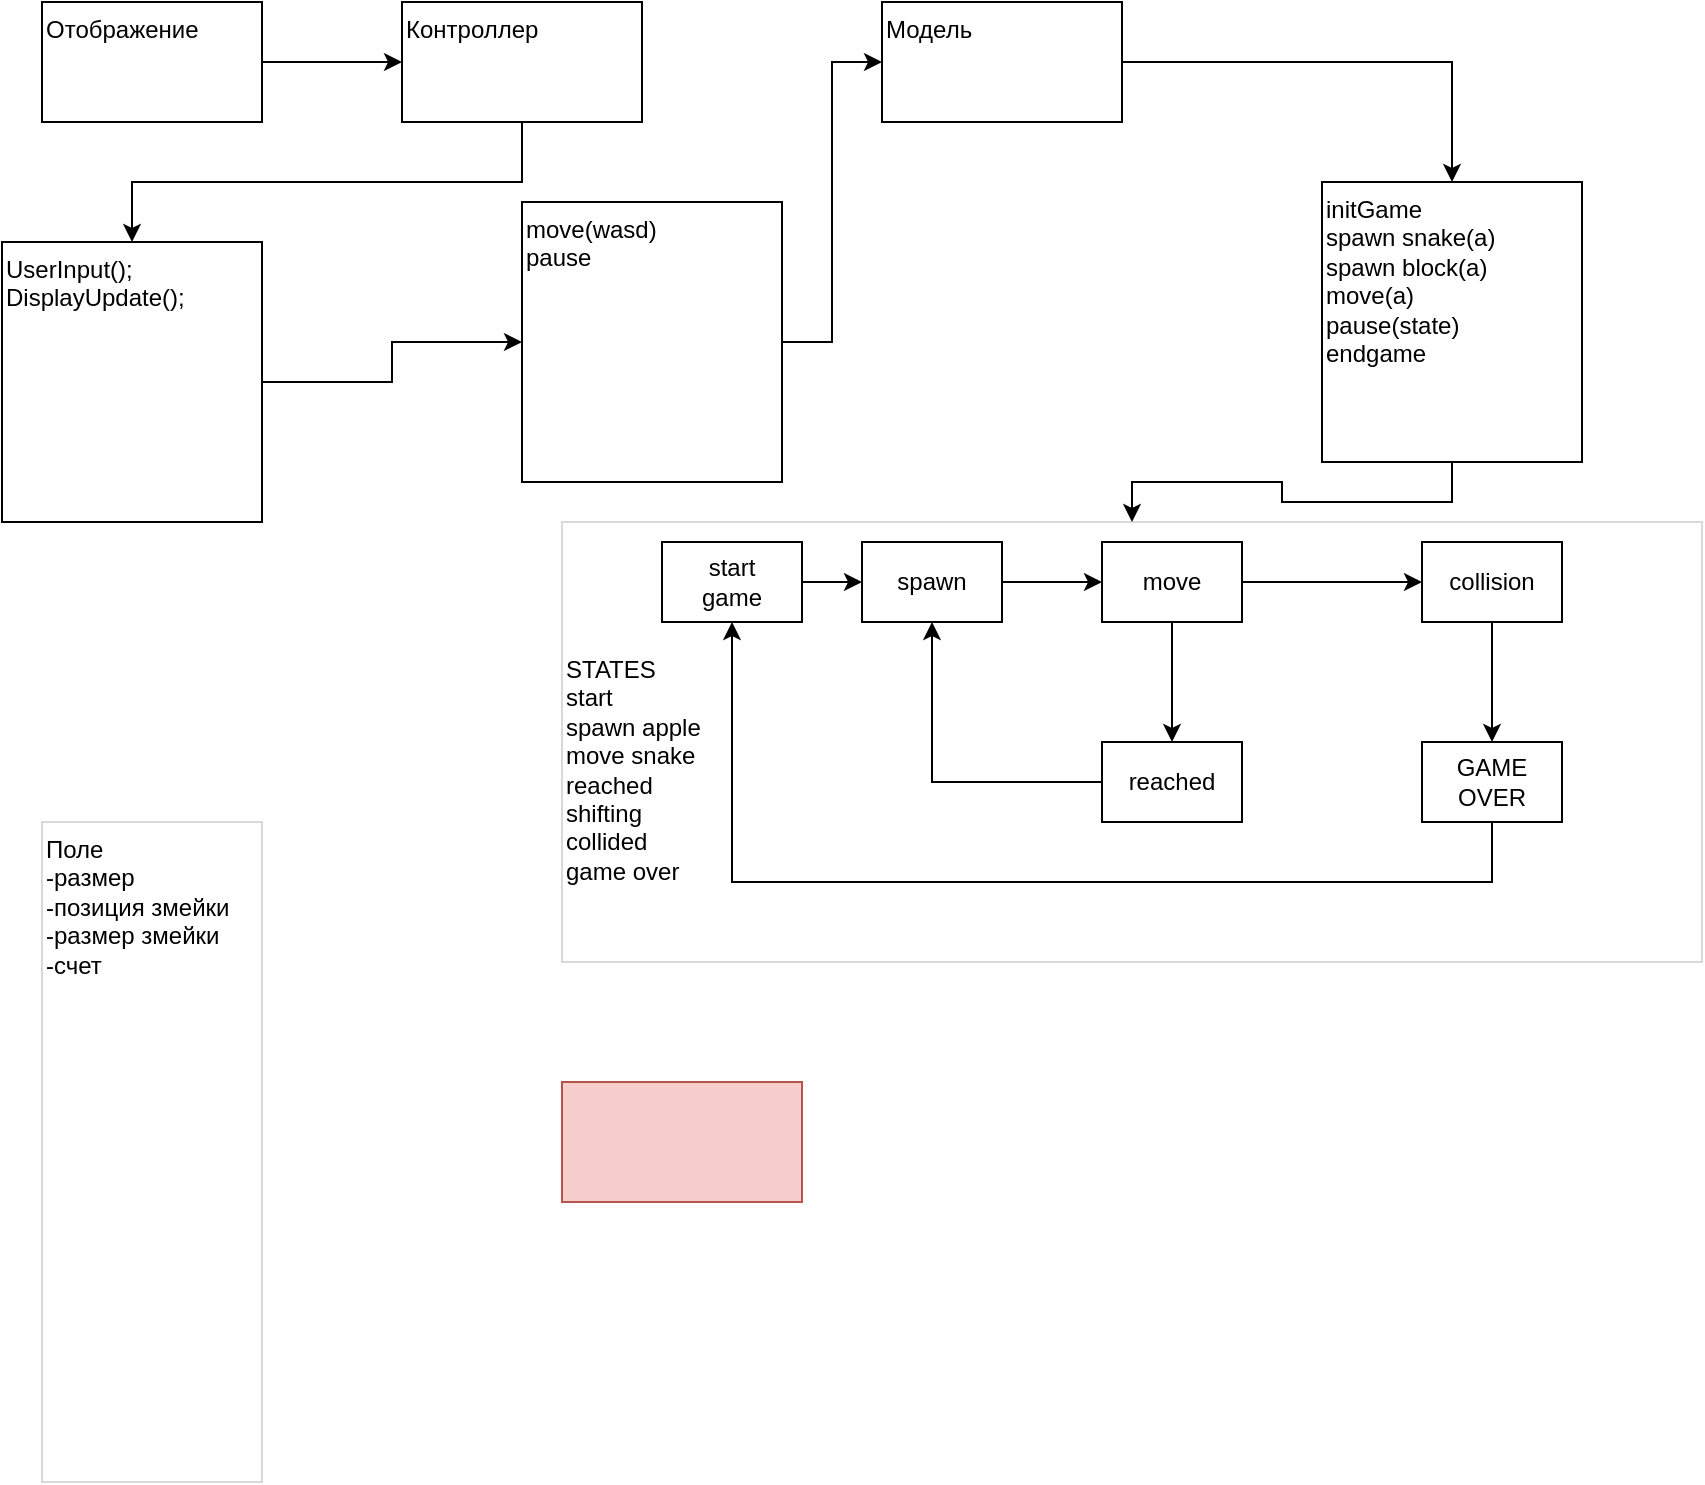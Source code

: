 <mxfile version="26.0.3">
  <diagram name="Страница — 1" id="ZmON14UHyYYvqqu9VCs_">
    <mxGraphModel dx="1751" dy="813" grid="1" gridSize="10" guides="1" tooltips="1" connect="1" arrows="1" fold="1" page="1" pageScale="1" pageWidth="827" pageHeight="1169" math="0" shadow="0">
      <root>
        <mxCell id="0" />
        <mxCell id="1" parent="0" />
        <mxCell id="X00inJrKpgiD-532tj3Z-11" style="edgeStyle=orthogonalEdgeStyle;rounded=0;orthogonalLoop=1;jettySize=auto;html=1;exitX=0.5;exitY=1;exitDx=0;exitDy=0;entryX=0.5;entryY=0;entryDx=0;entryDy=0;align=left;verticalAlign=top;" parent="1" source="X00inJrKpgiD-532tj3Z-1" target="C4h9ntveOW_z0Q-EAas6-2" edge="1">
          <mxGeometry relative="1" as="geometry" />
        </mxCell>
        <mxCell id="X00inJrKpgiD-532tj3Z-1" value="Контроллер" style="rounded=0;whiteSpace=wrap;html=1;align=left;verticalAlign=top;" parent="1" vertex="1">
          <mxGeometry x="190" y="60" width="120" height="60" as="geometry" />
        </mxCell>
        <mxCell id="X00inJrKpgiD-532tj3Z-13" style="edgeStyle=orthogonalEdgeStyle;rounded=0;orthogonalLoop=1;jettySize=auto;html=1;exitX=0.5;exitY=1;exitDx=0;exitDy=0;align=left;verticalAlign=top;" parent="1" source="C4h9ntveOW_z0Q-EAas6-4" target="X00inJrKpgiD-532tj3Z-10" edge="1">
          <mxGeometry relative="1" as="geometry" />
        </mxCell>
        <mxCell id="C4h9ntveOW_z0Q-EAas6-5" style="edgeStyle=orthogonalEdgeStyle;rounded=0;orthogonalLoop=1;jettySize=auto;html=1;exitX=1;exitY=0.5;exitDx=0;exitDy=0;entryX=0.5;entryY=0;entryDx=0;entryDy=0;" edge="1" parent="1" source="X00inJrKpgiD-532tj3Z-2" target="C4h9ntveOW_z0Q-EAas6-4">
          <mxGeometry relative="1" as="geometry" />
        </mxCell>
        <mxCell id="X00inJrKpgiD-532tj3Z-2" value="Модель&lt;div&gt;&lt;br&gt;&lt;/div&gt;" style="rounded=0;whiteSpace=wrap;html=1;align=left;verticalAlign=top;" parent="1" vertex="1">
          <mxGeometry x="430" y="60" width="120" height="60" as="geometry" />
        </mxCell>
        <mxCell id="X00inJrKpgiD-532tj3Z-5" value="" style="edgeStyle=orthogonalEdgeStyle;rounded=0;orthogonalLoop=1;jettySize=auto;html=1;align=left;verticalAlign=top;" parent="1" source="X00inJrKpgiD-532tj3Z-4" target="X00inJrKpgiD-532tj3Z-1" edge="1">
          <mxGeometry relative="1" as="geometry" />
        </mxCell>
        <mxCell id="X00inJrKpgiD-532tj3Z-4" value="Отображение" style="rounded=0;whiteSpace=wrap;html=1;align=left;verticalAlign=top;" parent="1" vertex="1">
          <mxGeometry x="10" y="60" width="110" height="60" as="geometry" />
        </mxCell>
        <mxCell id="X00inJrKpgiD-532tj3Z-12" style="edgeStyle=orthogonalEdgeStyle;rounded=0;orthogonalLoop=1;jettySize=auto;html=1;exitX=1;exitY=0.5;exitDx=0;exitDy=0;entryX=0;entryY=0.5;entryDx=0;entryDy=0;align=left;verticalAlign=top;" parent="1" source="X00inJrKpgiD-532tj3Z-6" target="X00inJrKpgiD-532tj3Z-2" edge="1">
          <mxGeometry relative="1" as="geometry" />
        </mxCell>
        <mxCell id="X00inJrKpgiD-532tj3Z-6" value="&lt;div&gt;move(wasd)&lt;/div&gt;&lt;div&gt;pause&lt;/div&gt;&lt;div&gt;&lt;br&gt;&lt;/div&gt;&lt;div&gt;&lt;br&gt;&lt;/div&gt;&lt;div&gt;&lt;br&gt;&lt;/div&gt;" style="whiteSpace=wrap;html=1;rounded=0;align=left;verticalAlign=top;" parent="1" vertex="1">
          <mxGeometry x="250" y="160" width="130" height="140" as="geometry" />
        </mxCell>
        <mxCell id="X00inJrKpgiD-532tj3Z-36" value="" style="group" parent="1" vertex="1" connectable="0">
          <mxGeometry x="270" y="320" width="570" height="220" as="geometry" />
        </mxCell>
        <mxCell id="X00inJrKpgiD-532tj3Z-10" value="" style="rounded=0;whiteSpace=wrap;html=1;opacity=15;align=left;verticalAlign=top;" parent="X00inJrKpgiD-532tj3Z-36" vertex="1">
          <mxGeometry width="570" height="220" as="geometry" />
        </mxCell>
        <mxCell id="X00inJrKpgiD-532tj3Z-24" value="collision" style="rounded=0;whiteSpace=wrap;html=1;" parent="X00inJrKpgiD-532tj3Z-36" vertex="1">
          <mxGeometry x="430" y="10" width="70" height="40" as="geometry" />
        </mxCell>
        <mxCell id="X00inJrKpgiD-532tj3Z-31" value="GAME OVER" style="rounded=0;whiteSpace=wrap;html=1;" parent="X00inJrKpgiD-532tj3Z-36" vertex="1">
          <mxGeometry x="430" y="110" width="70" height="40" as="geometry" />
        </mxCell>
        <mxCell id="X00inJrKpgiD-532tj3Z-37" value="" style="group" parent="X00inJrKpgiD-532tj3Z-36" vertex="1" connectable="0">
          <mxGeometry y="10" width="465" height="200" as="geometry" />
        </mxCell>
        <mxCell id="X00inJrKpgiD-532tj3Z-20" value="" style="edgeStyle=orthogonalEdgeStyle;rounded=0;orthogonalLoop=1;jettySize=auto;html=1;" parent="X00inJrKpgiD-532tj3Z-37" source="X00inJrKpgiD-532tj3Z-18" target="X00inJrKpgiD-532tj3Z-19" edge="1">
          <mxGeometry relative="1" as="geometry" />
        </mxCell>
        <mxCell id="X00inJrKpgiD-532tj3Z-18" value="start&lt;div&gt;game&lt;/div&gt;" style="rounded=0;whiteSpace=wrap;html=1;" parent="X00inJrKpgiD-532tj3Z-37" vertex="1">
          <mxGeometry x="50" width="70" height="40" as="geometry" />
        </mxCell>
        <mxCell id="X00inJrKpgiD-532tj3Z-22" value="" style="edgeStyle=orthogonalEdgeStyle;rounded=0;orthogonalLoop=1;jettySize=auto;html=1;" parent="X00inJrKpgiD-532tj3Z-37" source="X00inJrKpgiD-532tj3Z-19" target="X00inJrKpgiD-532tj3Z-21" edge="1">
          <mxGeometry relative="1" as="geometry" />
        </mxCell>
        <mxCell id="X00inJrKpgiD-532tj3Z-19" value="spawn" style="rounded=0;whiteSpace=wrap;html=1;" parent="X00inJrKpgiD-532tj3Z-37" vertex="1">
          <mxGeometry x="150" width="70" height="40" as="geometry" />
        </mxCell>
        <mxCell id="X00inJrKpgiD-532tj3Z-25" value="" style="edgeStyle=orthogonalEdgeStyle;rounded=0;orthogonalLoop=1;jettySize=auto;html=1;" parent="X00inJrKpgiD-532tj3Z-37" source="X00inJrKpgiD-532tj3Z-21" target="X00inJrKpgiD-532tj3Z-24" edge="1">
          <mxGeometry relative="1" as="geometry" />
        </mxCell>
        <mxCell id="X00inJrKpgiD-532tj3Z-27" value="" style="edgeStyle=orthogonalEdgeStyle;rounded=0;orthogonalLoop=1;jettySize=auto;html=1;" parent="X00inJrKpgiD-532tj3Z-37" source="X00inJrKpgiD-532tj3Z-21" target="X00inJrKpgiD-532tj3Z-26" edge="1">
          <mxGeometry relative="1" as="geometry" />
        </mxCell>
        <mxCell id="X00inJrKpgiD-532tj3Z-21" value="move" style="rounded=0;whiteSpace=wrap;html=1;" parent="X00inJrKpgiD-532tj3Z-37" vertex="1">
          <mxGeometry x="270" width="70" height="40" as="geometry" />
        </mxCell>
        <mxCell id="X00inJrKpgiD-532tj3Z-32" value="" style="edgeStyle=orthogonalEdgeStyle;rounded=0;orthogonalLoop=1;jettySize=auto;html=1;" parent="X00inJrKpgiD-532tj3Z-37" source="X00inJrKpgiD-532tj3Z-24" target="X00inJrKpgiD-532tj3Z-31" edge="1">
          <mxGeometry relative="1" as="geometry">
            <Array as="points">
              <mxPoint x="465" y="70" />
              <mxPoint x="465" y="70" />
            </Array>
          </mxGeometry>
        </mxCell>
        <mxCell id="X00inJrKpgiD-532tj3Z-35" style="edgeStyle=orthogonalEdgeStyle;rounded=0;orthogonalLoop=1;jettySize=auto;html=1;" parent="X00inJrKpgiD-532tj3Z-37" source="X00inJrKpgiD-532tj3Z-26" target="X00inJrKpgiD-532tj3Z-19" edge="1">
          <mxGeometry relative="1" as="geometry" />
        </mxCell>
        <mxCell id="X00inJrKpgiD-532tj3Z-26" value="reached" style="rounded=0;whiteSpace=wrap;html=1;" parent="X00inJrKpgiD-532tj3Z-37" vertex="1">
          <mxGeometry x="270" y="100" width="70" height="40" as="geometry" />
        </mxCell>
        <mxCell id="X00inJrKpgiD-532tj3Z-34" style="edgeStyle=orthogonalEdgeStyle;rounded=0;orthogonalLoop=1;jettySize=auto;html=1;exitX=0.5;exitY=1;exitDx=0;exitDy=0;entryX=0.5;entryY=1;entryDx=0;entryDy=0;" parent="X00inJrKpgiD-532tj3Z-37" source="X00inJrKpgiD-532tj3Z-31" target="X00inJrKpgiD-532tj3Z-18" edge="1">
          <mxGeometry relative="1" as="geometry">
            <Array as="points">
              <mxPoint x="465" y="170" />
              <mxPoint x="85" y="170" />
            </Array>
          </mxGeometry>
        </mxCell>
        <mxCell id="X00inJrKpgiD-532tj3Z-17" value="STATES&lt;div&gt;start&lt;/div&gt;&lt;div&gt;spawn apple&lt;/div&gt;&lt;div&gt;move snake&lt;/div&gt;&lt;div&gt;reached&lt;/div&gt;&lt;div&gt;shifting&lt;/div&gt;&lt;div&gt;collided&lt;/div&gt;&lt;div&gt;game over&lt;/div&gt;" style="text;html=1;align=left;verticalAlign=top;whiteSpace=wrap;rounded=0;" parent="X00inJrKpgiD-532tj3Z-37" vertex="1">
          <mxGeometry y="50" width="80" height="150" as="geometry" />
        </mxCell>
        <mxCell id="X00inJrKpgiD-532tj3Z-38" value="Поле&lt;div&gt;-размер&lt;/div&gt;&lt;div&gt;-позиция змейки&lt;/div&gt;&lt;div&gt;-размер змейки&amp;nbsp;&lt;/div&gt;&lt;div&gt;-счет&lt;/div&gt;" style="rounded=0;whiteSpace=wrap;html=1;opacity=15;align=left;verticalAlign=top;" parent="1" vertex="1">
          <mxGeometry x="10" y="470" width="110" height="330" as="geometry" />
        </mxCell>
        <mxCell id="IZi2IFzlFzDoxzatlFSC-1" value="" style="rounded=0;whiteSpace=wrap;html=1;fillColor=#f8cecc;strokeColor=#b85450;" parent="1" vertex="1">
          <mxGeometry x="270" y="600" width="120" height="60" as="geometry" />
        </mxCell>
        <mxCell id="C4h9ntveOW_z0Q-EAas6-3" style="edgeStyle=orthogonalEdgeStyle;rounded=0;orthogonalLoop=1;jettySize=auto;html=1;exitX=1;exitY=0.5;exitDx=0;exitDy=0;entryX=0;entryY=0.5;entryDx=0;entryDy=0;" edge="1" parent="1" source="C4h9ntveOW_z0Q-EAas6-2" target="X00inJrKpgiD-532tj3Z-6">
          <mxGeometry relative="1" as="geometry" />
        </mxCell>
        <mxCell id="C4h9ntveOW_z0Q-EAas6-2" value="UserInput();&lt;div&gt;DisplayUpdate();&lt;/div&gt;" style="whiteSpace=wrap;html=1;rounded=0;align=left;verticalAlign=top;" vertex="1" parent="1">
          <mxGeometry x="-10" y="180" width="130" height="140" as="geometry" />
        </mxCell>
        <mxCell id="C4h9ntveOW_z0Q-EAas6-4" value="initGame&lt;div&gt;spawn snake(a)&lt;/div&gt;&lt;div&gt;spawn block(a)&lt;/div&gt;&lt;div&gt;move(a)&lt;br&gt;&lt;div&gt;pause(state)&lt;/div&gt;&lt;div&gt;endgame&lt;/div&gt;&lt;div&gt;&lt;br&gt;&lt;/div&gt;&lt;/div&gt;" style="whiteSpace=wrap;html=1;rounded=0;align=left;verticalAlign=top;" vertex="1" parent="1">
          <mxGeometry x="650" y="150" width="130" height="140" as="geometry" />
        </mxCell>
      </root>
    </mxGraphModel>
  </diagram>
</mxfile>
